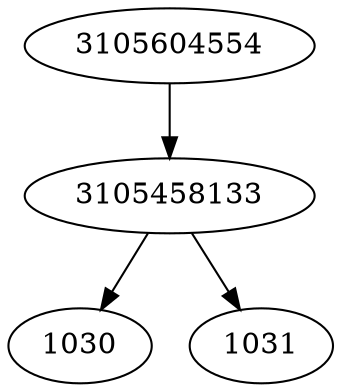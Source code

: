 strict digraph  {
3105604554;
3105458133;
1030;
1031;
3105604554 -> 3105458133;
3105458133 -> 1030;
3105458133 -> 1031;
}
